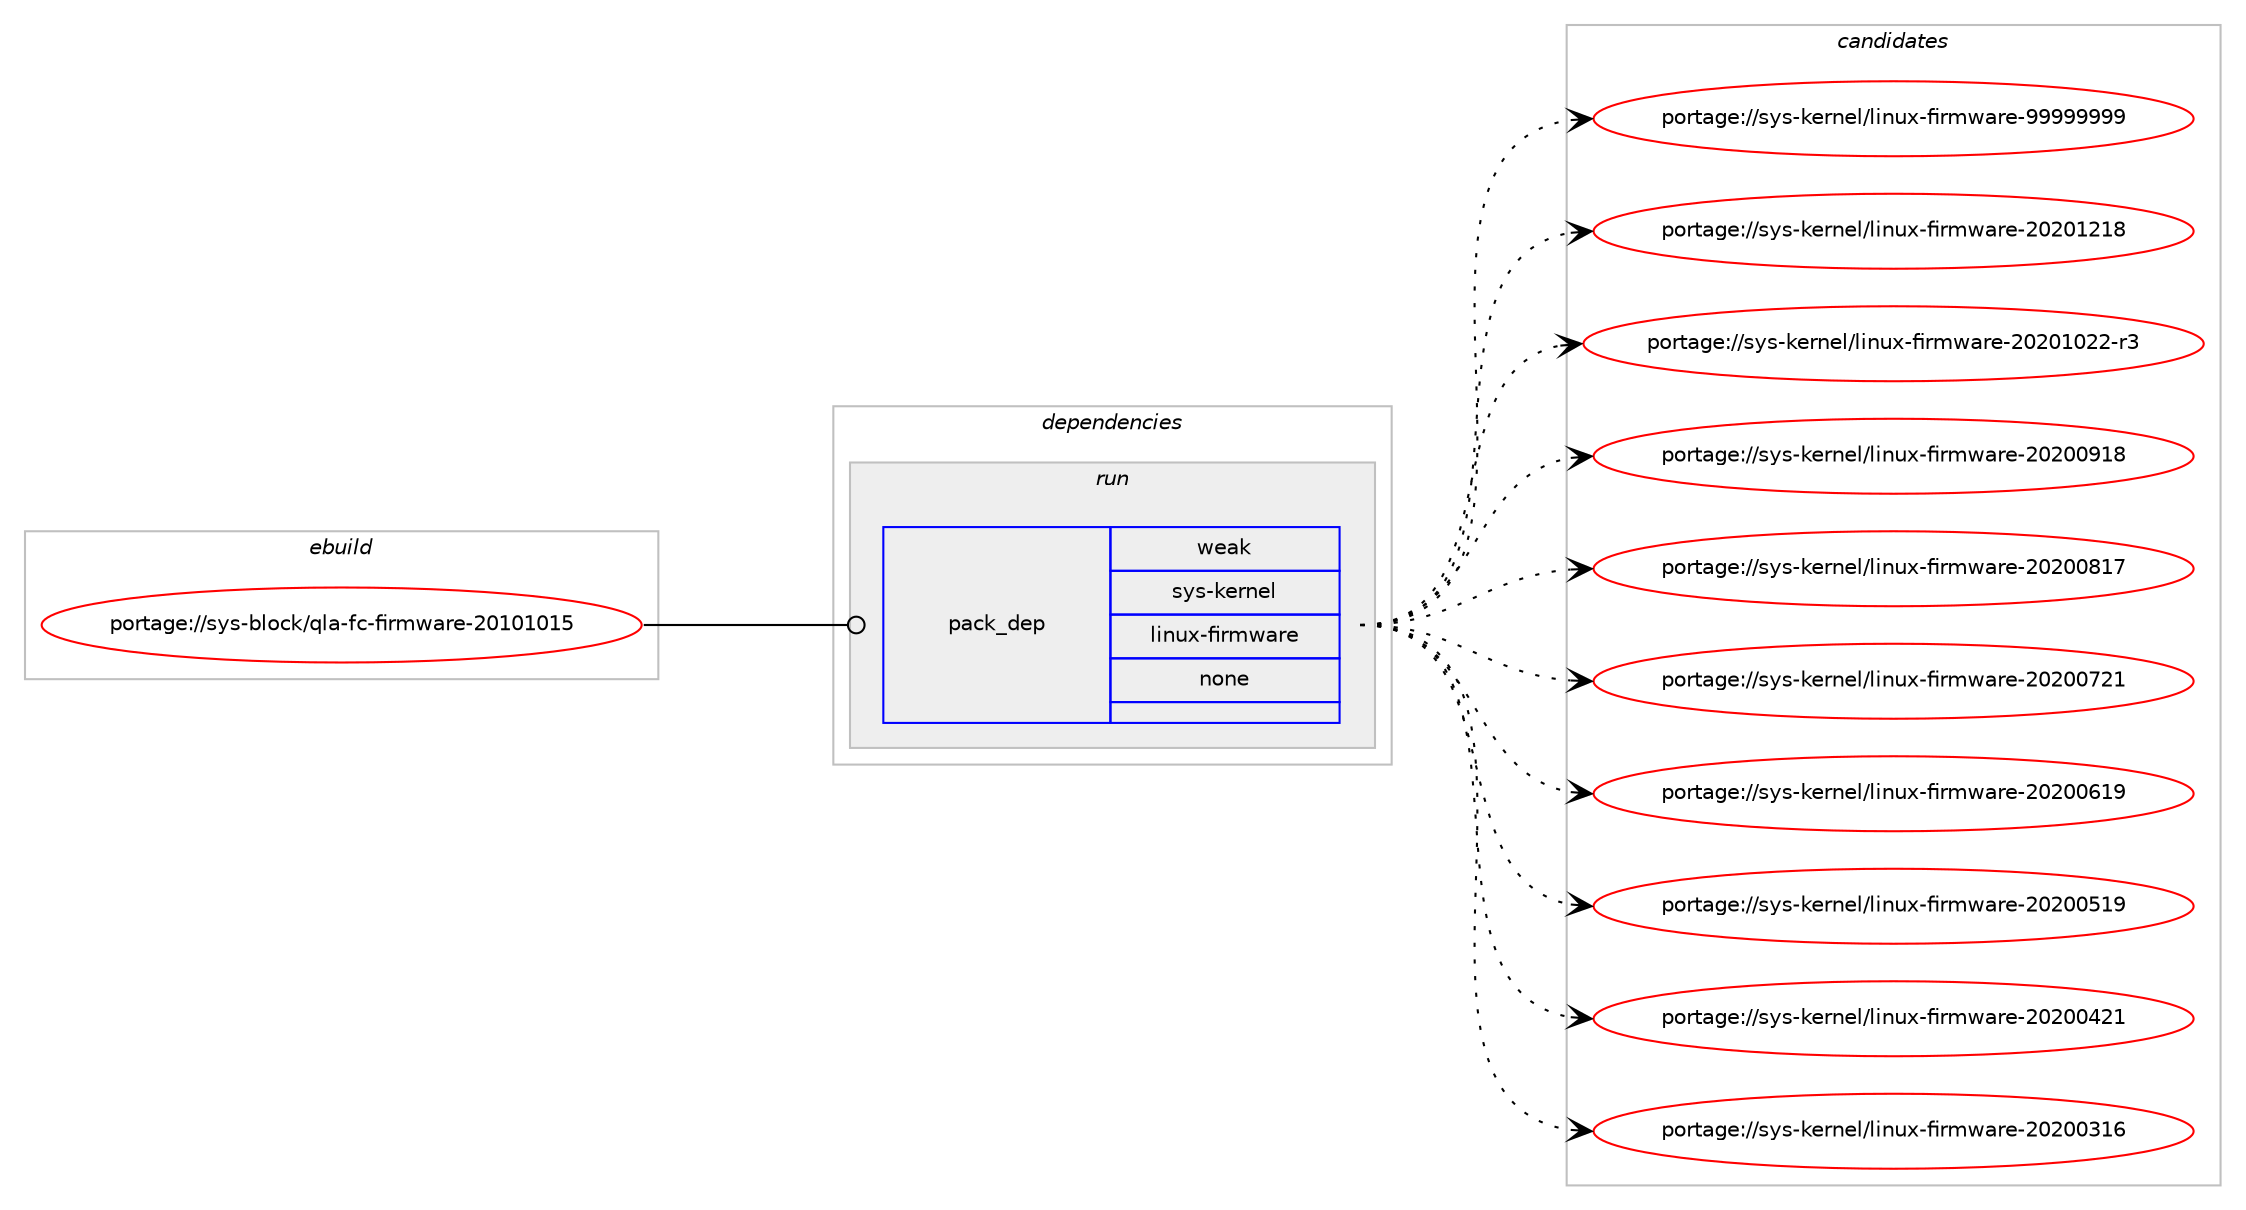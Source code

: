 digraph prolog {

# *************
# Graph options
# *************

newrank=true;
concentrate=true;
compound=true;
graph [rankdir=LR,fontname=Helvetica,fontsize=10,ranksep=1.5];#, ranksep=2.5, nodesep=0.2];
edge  [arrowhead=vee];
node  [fontname=Helvetica,fontsize=10];

# **********
# The ebuild
# **********

subgraph cluster_leftcol {
color=gray;
rank=same;
label=<<i>ebuild</i>>;
id [label="portage://sys-block/qla-fc-firmware-20101015", color=red, width=4, href="../sys-block/qla-fc-firmware-20101015.svg"];
}

# ****************
# The dependencies
# ****************

subgraph cluster_midcol {
color=gray;
label=<<i>dependencies</i>>;
subgraph cluster_compile {
fillcolor="#eeeeee";
style=filled;
label=<<i>compile</i>>;
}
subgraph cluster_compileandrun {
fillcolor="#eeeeee";
style=filled;
label=<<i>compile and run</i>>;
}
subgraph cluster_run {
fillcolor="#eeeeee";
style=filled;
label=<<i>run</i>>;
subgraph pack2139 {
dependency2409 [label=<<TABLE BORDER="0" CELLBORDER="1" CELLSPACING="0" CELLPADDING="4" WIDTH="220"><TR><TD ROWSPAN="6" CELLPADDING="30">pack_dep</TD></TR><TR><TD WIDTH="110">weak</TD></TR><TR><TD>sys-kernel</TD></TR><TR><TD>linux-firmware</TD></TR><TR><TD>none</TD></TR><TR><TD></TD></TR></TABLE>>, shape=none, color=blue];
}
id:e -> dependency2409:w [weight=20,style="solid",arrowhead="odot"];
}
}

# **************
# The candidates
# **************

subgraph cluster_choices {
rank=same;
color=gray;
label=<<i>candidates</i>>;

subgraph choice2139 {
color=black;
nodesep=1;
choice11512111545107101114110101108471081051101171204510210511410911997114101455757575757575757 [label="portage://sys-kernel/linux-firmware-99999999", color=red, width=4,href="../sys-kernel/linux-firmware-99999999.svg"];
choice11512111545107101114110101108471081051101171204510210511410911997114101455048504849504956 [label="portage://sys-kernel/linux-firmware-20201218", color=red, width=4,href="../sys-kernel/linux-firmware-20201218.svg"];
choice115121115451071011141101011084710810511011712045102105114109119971141014550485048494850504511451 [label="portage://sys-kernel/linux-firmware-20201022-r3", color=red, width=4,href="../sys-kernel/linux-firmware-20201022-r3.svg"];
choice11512111545107101114110101108471081051101171204510210511410911997114101455048504848574956 [label="portage://sys-kernel/linux-firmware-20200918", color=red, width=4,href="../sys-kernel/linux-firmware-20200918.svg"];
choice11512111545107101114110101108471081051101171204510210511410911997114101455048504848564955 [label="portage://sys-kernel/linux-firmware-20200817", color=red, width=4,href="../sys-kernel/linux-firmware-20200817.svg"];
choice11512111545107101114110101108471081051101171204510210511410911997114101455048504848555049 [label="portage://sys-kernel/linux-firmware-20200721", color=red, width=4,href="../sys-kernel/linux-firmware-20200721.svg"];
choice11512111545107101114110101108471081051101171204510210511410911997114101455048504848544957 [label="portage://sys-kernel/linux-firmware-20200619", color=red, width=4,href="../sys-kernel/linux-firmware-20200619.svg"];
choice11512111545107101114110101108471081051101171204510210511410911997114101455048504848534957 [label="portage://sys-kernel/linux-firmware-20200519", color=red, width=4,href="../sys-kernel/linux-firmware-20200519.svg"];
choice11512111545107101114110101108471081051101171204510210511410911997114101455048504848525049 [label="portage://sys-kernel/linux-firmware-20200421", color=red, width=4,href="../sys-kernel/linux-firmware-20200421.svg"];
choice11512111545107101114110101108471081051101171204510210511410911997114101455048504848514954 [label="portage://sys-kernel/linux-firmware-20200316", color=red, width=4,href="../sys-kernel/linux-firmware-20200316.svg"];
dependency2409:e -> choice11512111545107101114110101108471081051101171204510210511410911997114101455757575757575757:w [style=dotted,weight="100"];
dependency2409:e -> choice11512111545107101114110101108471081051101171204510210511410911997114101455048504849504956:w [style=dotted,weight="100"];
dependency2409:e -> choice115121115451071011141101011084710810511011712045102105114109119971141014550485048494850504511451:w [style=dotted,weight="100"];
dependency2409:e -> choice11512111545107101114110101108471081051101171204510210511410911997114101455048504848574956:w [style=dotted,weight="100"];
dependency2409:e -> choice11512111545107101114110101108471081051101171204510210511410911997114101455048504848564955:w [style=dotted,weight="100"];
dependency2409:e -> choice11512111545107101114110101108471081051101171204510210511410911997114101455048504848555049:w [style=dotted,weight="100"];
dependency2409:e -> choice11512111545107101114110101108471081051101171204510210511410911997114101455048504848544957:w [style=dotted,weight="100"];
dependency2409:e -> choice11512111545107101114110101108471081051101171204510210511410911997114101455048504848534957:w [style=dotted,weight="100"];
dependency2409:e -> choice11512111545107101114110101108471081051101171204510210511410911997114101455048504848525049:w [style=dotted,weight="100"];
dependency2409:e -> choice11512111545107101114110101108471081051101171204510210511410911997114101455048504848514954:w [style=dotted,weight="100"];
}
}

}
